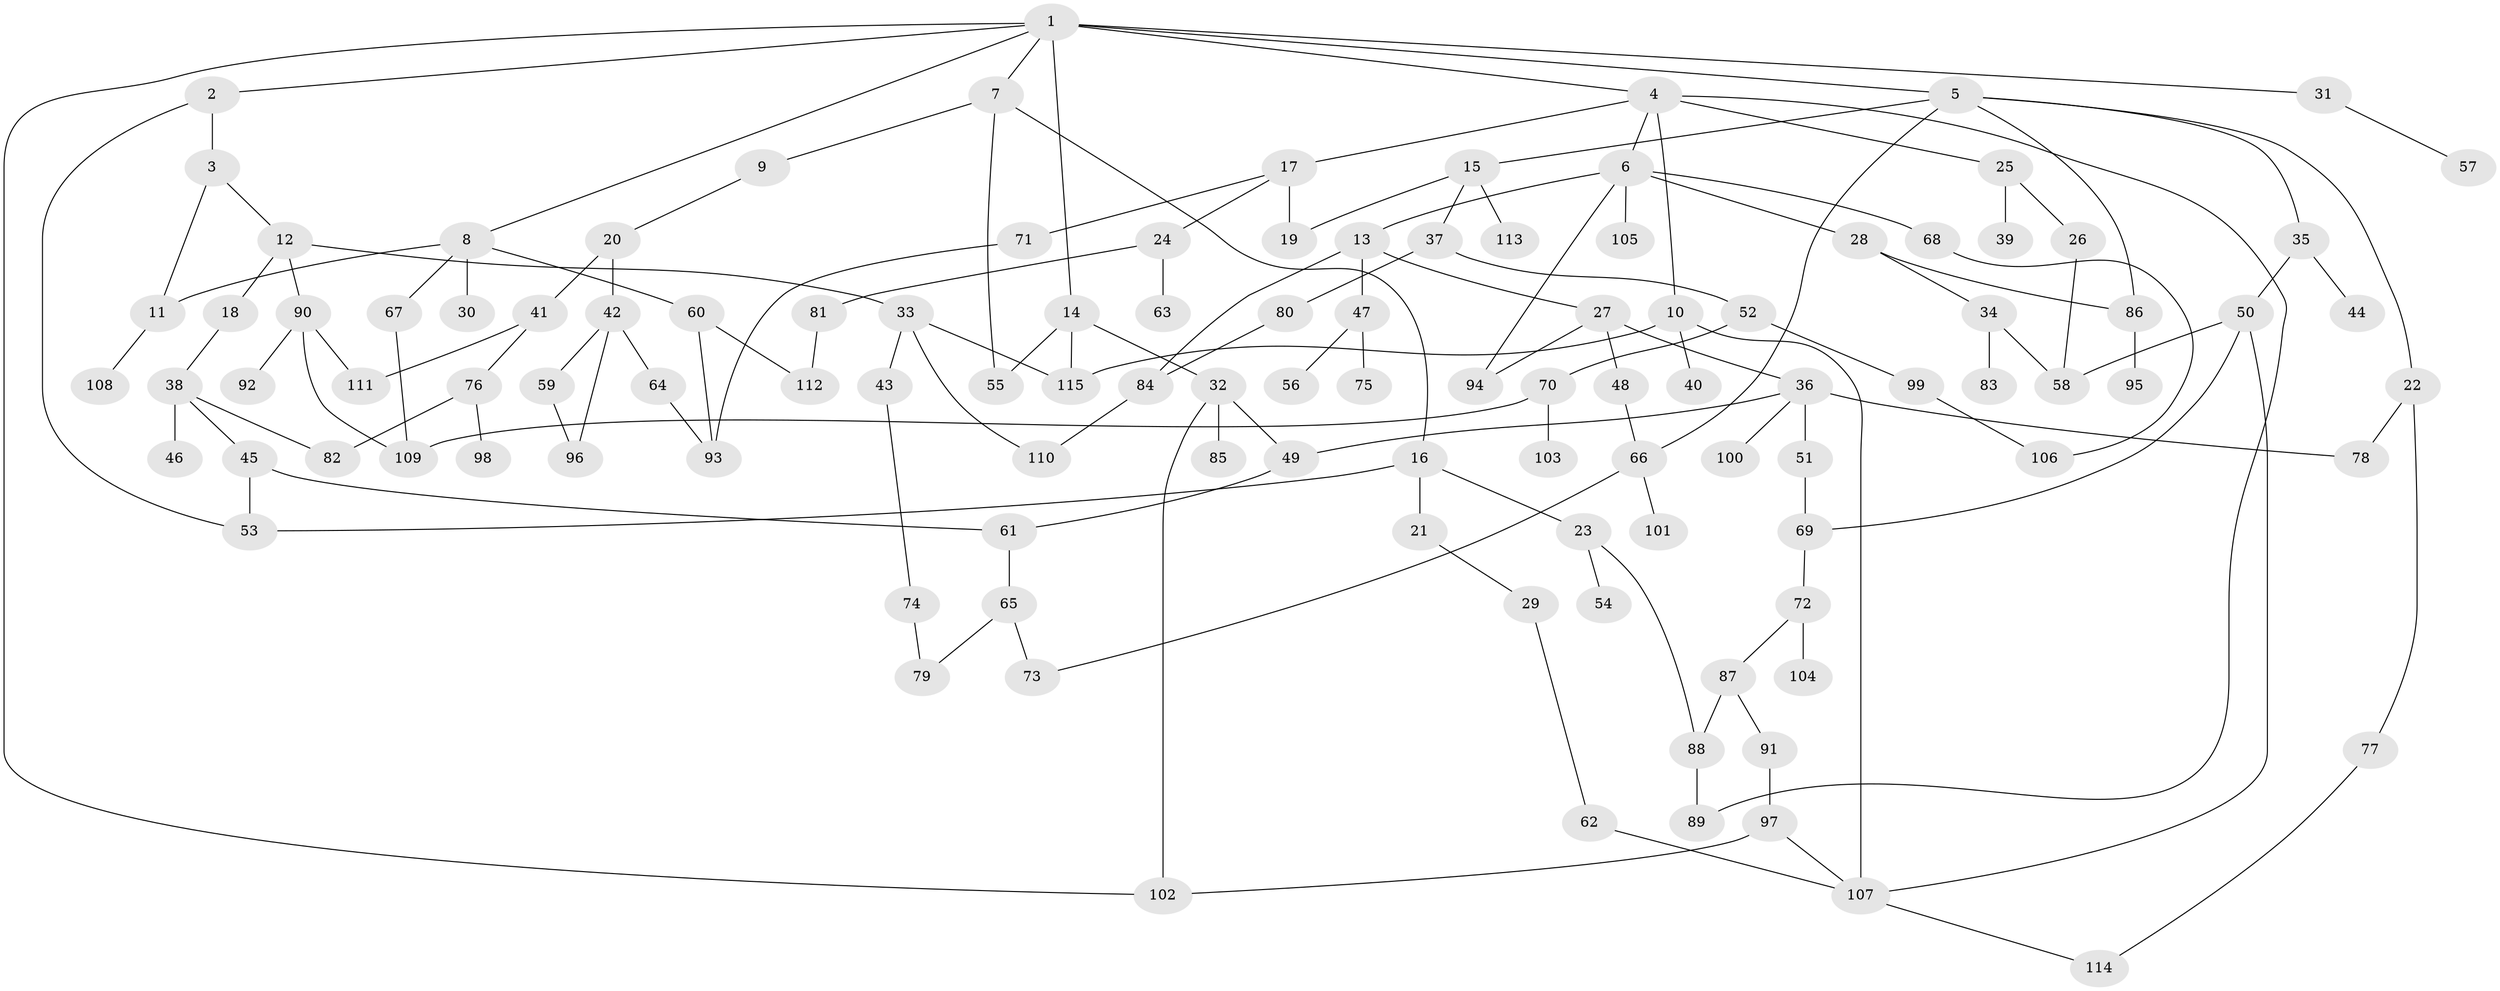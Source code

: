 // coarse degree distribution, {11: 0.013157894736842105, 4: 0.23684210526315788, 10: 0.013157894736842105, 7: 0.013157894736842105, 5: 0.05263157894736842, 3: 0.19736842105263158, 2: 0.27631578947368424, 1: 0.19736842105263158}
// Generated by graph-tools (version 1.1) at 2025/41/03/06/25 10:41:25]
// undirected, 115 vertices, 151 edges
graph export_dot {
graph [start="1"]
  node [color=gray90,style=filled];
  1;
  2;
  3;
  4;
  5;
  6;
  7;
  8;
  9;
  10;
  11;
  12;
  13;
  14;
  15;
  16;
  17;
  18;
  19;
  20;
  21;
  22;
  23;
  24;
  25;
  26;
  27;
  28;
  29;
  30;
  31;
  32;
  33;
  34;
  35;
  36;
  37;
  38;
  39;
  40;
  41;
  42;
  43;
  44;
  45;
  46;
  47;
  48;
  49;
  50;
  51;
  52;
  53;
  54;
  55;
  56;
  57;
  58;
  59;
  60;
  61;
  62;
  63;
  64;
  65;
  66;
  67;
  68;
  69;
  70;
  71;
  72;
  73;
  74;
  75;
  76;
  77;
  78;
  79;
  80;
  81;
  82;
  83;
  84;
  85;
  86;
  87;
  88;
  89;
  90;
  91;
  92;
  93;
  94;
  95;
  96;
  97;
  98;
  99;
  100;
  101;
  102;
  103;
  104;
  105;
  106;
  107;
  108;
  109;
  110;
  111;
  112;
  113;
  114;
  115;
  1 -- 2;
  1 -- 4;
  1 -- 5;
  1 -- 7;
  1 -- 8;
  1 -- 14;
  1 -- 31;
  1 -- 102;
  2 -- 3;
  2 -- 53;
  3 -- 12;
  3 -- 11;
  4 -- 6;
  4 -- 10;
  4 -- 17;
  4 -- 25;
  4 -- 89;
  5 -- 15;
  5 -- 22;
  5 -- 35;
  5 -- 86;
  5 -- 66;
  6 -- 13;
  6 -- 28;
  6 -- 68;
  6 -- 94;
  6 -- 105;
  7 -- 9;
  7 -- 16;
  7 -- 55;
  8 -- 11;
  8 -- 30;
  8 -- 60;
  8 -- 67;
  9 -- 20;
  10 -- 40;
  10 -- 115;
  10 -- 107;
  11 -- 108;
  12 -- 18;
  12 -- 33;
  12 -- 90;
  13 -- 27;
  13 -- 47;
  13 -- 84;
  14 -- 32;
  14 -- 55;
  14 -- 115;
  15 -- 37;
  15 -- 113;
  15 -- 19;
  16 -- 21;
  16 -- 23;
  16 -- 53;
  17 -- 19;
  17 -- 24;
  17 -- 71;
  18 -- 38;
  20 -- 41;
  20 -- 42;
  21 -- 29;
  22 -- 77;
  22 -- 78;
  23 -- 54;
  23 -- 88;
  24 -- 63;
  24 -- 81;
  25 -- 26;
  25 -- 39;
  26 -- 58;
  27 -- 36;
  27 -- 48;
  27 -- 94;
  28 -- 34;
  28 -- 86;
  29 -- 62;
  31 -- 57;
  32 -- 49;
  32 -- 85;
  32 -- 102;
  33 -- 43;
  33 -- 110;
  33 -- 115;
  34 -- 83;
  34 -- 58;
  35 -- 44;
  35 -- 50;
  36 -- 51;
  36 -- 100;
  36 -- 49;
  36 -- 78;
  37 -- 52;
  37 -- 80;
  38 -- 45;
  38 -- 46;
  38 -- 82;
  41 -- 76;
  41 -- 111;
  42 -- 59;
  42 -- 64;
  42 -- 96;
  43 -- 74;
  45 -- 53;
  45 -- 61;
  47 -- 56;
  47 -- 75;
  48 -- 66;
  49 -- 61;
  50 -- 58;
  50 -- 69;
  50 -- 107;
  51 -- 69;
  52 -- 70;
  52 -- 99;
  59 -- 96;
  60 -- 112;
  60 -- 93;
  61 -- 65;
  62 -- 107;
  64 -- 93;
  65 -- 73;
  65 -- 79;
  66 -- 101;
  66 -- 73;
  67 -- 109;
  68 -- 106;
  69 -- 72;
  70 -- 103;
  70 -- 109;
  71 -- 93;
  72 -- 87;
  72 -- 104;
  74 -- 79;
  76 -- 98;
  76 -- 82;
  77 -- 114;
  80 -- 84;
  81 -- 112;
  84 -- 110;
  86 -- 95;
  87 -- 88;
  87 -- 91;
  88 -- 89;
  90 -- 92;
  90 -- 109;
  90 -- 111;
  91 -- 97;
  97 -- 102;
  97 -- 107;
  99 -- 106;
  107 -- 114;
}

